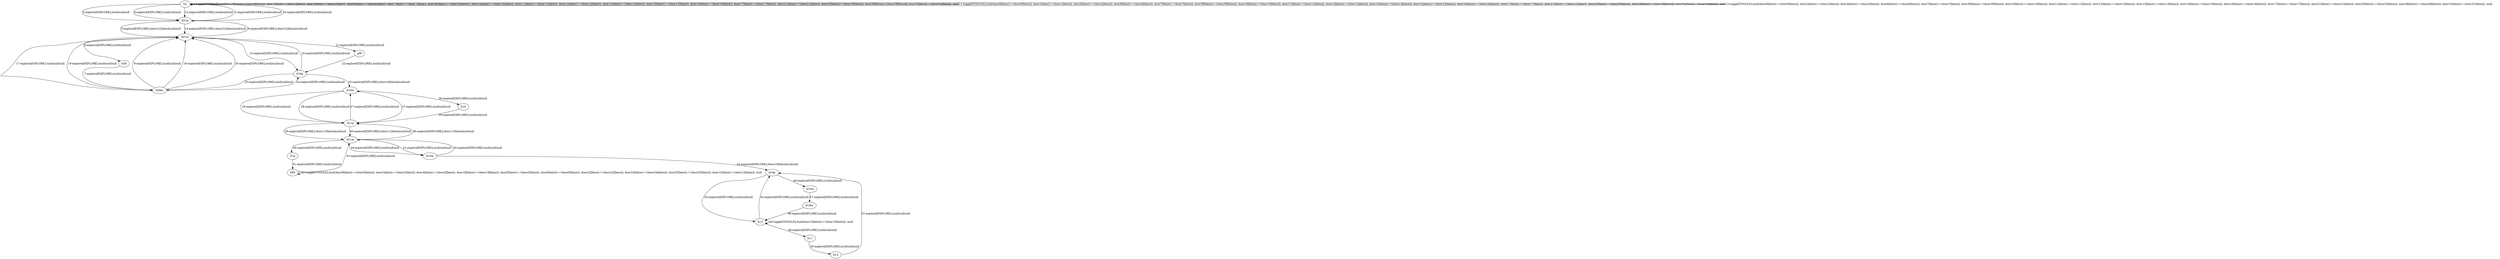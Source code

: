 # Total number of goals covered by this test: 1
# b12 --> d10p

digraph g {
"b2" -> "b2" [label = "1-toggle[TOGGLE];/null/door0[false]:=!(door0[false]); door1[false]:=!(door1[false]); door2[false]:=!(door2[false]); door6[false]:=!(door6[false]); door7[false]:=!(door7[false]); door39[false]:=!(door39[false]); door10[false]:=!(door10[false]); door11[false]:=!(door11[false]); door12[false]:=!(door12[false]); door13[false]:=!(door13[false]); door15[false]:=!(door15[false]); door16[false]:=!(door16[false]); door17[false]:=!(door17[false]); door21[false]:=!(door21[false]); door25[false]:=!(door25[false]); door28[false]:=!(door28[false]); door31[false]:=!(door31[false]); /null"];
"b2" -> "d21p" [label = "2-explore[EXPLORE];/null/null/null"];
"d21p" -> "b2" [label = "3-explore[EXPLORE];/null/null/null"];
"b2" -> "d21p" [label = "4-explore[EXPLORE];/null/null/null"];
"d21p" -> "d21m" [label = "5-explore[EXPLORE];/door21[false]/null/null"];
"d21m" -> "b58" [label = "6-explore[EXPLORE];/null/null/null"];
"b58" -> "d28m" [label = "7-explore[EXPLORE];/null/null/null"];
"d28m" -> "d21m" [label = "8-explore[EXPLORE];/null/null/null"];
"d21m" -> "d21p" [label = "9-explore[EXPLORE];/door21[false]/null/null"];
"d21p" -> "b2" [label = "10-explore[EXPLORE];/null/null/null"];
"b2" -> "b2" [label = "11-toggle[TOGGLE];/null/door0[false]:=!(door0[false]); door1[false]:=!(door1[false]); door2[false]:=!(door2[false]); door6[false]:=!(door6[false]); door7[false]:=!(door7[false]); door39[false]:=!(door39[false]); door10[false]:=!(door10[false]); door11[false]:=!(door11[false]); door12[false]:=!(door12[false]); door13[false]:=!(door13[false]); door15[false]:=!(door15[false]); door16[false]:=!(door16[false]); door17[false]:=!(door17[false]); door21[false]:=!(door21[false]); door25[false]:=!(door25[false]); door28[false]:=!(door28[false]); door31[false]:=!(door31[false]); /null"];
"b2" -> "b2" [label = "12-toggle[TOGGLE];/null/door0[false]:=!(door0[false]); door1[false]:=!(door1[false]); door2[false]:=!(door2[false]); door6[false]:=!(door6[false]); door7[false]:=!(door7[false]); door39[false]:=!(door39[false]); door10[false]:=!(door10[false]); door11[false]:=!(door11[false]); door12[false]:=!(door12[false]); door13[false]:=!(door13[false]); door15[false]:=!(door15[false]); door16[false]:=!(door16[false]); door17[false]:=!(door17[false]); door21[false]:=!(door21[false]); door25[false]:=!(door25[false]); door28[false]:=!(door28[false]); door31[false]:=!(door31[false]); /null"];
"b2" -> "d21p" [label = "13-explore[EXPLORE];/null/null/null"];
"d21p" -> "d21m" [label = "14-explore[EXPLORE];/door21[false]/null/null"];
"d21m" -> "d16p" [label = "15-explore[EXPLORE];/null/null/null"];
"d16p" -> "d21m" [label = "16-explore[EXPLORE];/null/null/null"];
"d21m" -> "d28m" [label = "17-explore[EXPLORE];/null/null/null"];
"d28m" -> "d21m" [label = "18-explore[EXPLORE];/null/null/null"];
"d21m" -> "d28m" [label = "19-explore[EXPLORE];/null/null/null"];
"d28m" -> "d21m" [label = "20-explore[EXPLORE];/null/null/null"];
"d21m" -> "gf9" [label = "21-explore[EXPLORE];/null/null/null"];
"gf9" -> "d16p" [label = "22-explore[EXPLORE];/null/null/null"];
"d16p" -> "d28m" [label = "23-explore[EXPLORE];/null/null/null"];
"d28m" -> "d16p" [label = "24-explore[EXPLORE];/null/null/null"];
"d16p" -> "d16m" [label = "25-explore[EXPLORE];/door16[false]/null/null"];
"d16m" -> "d11p" [label = "26-explore[EXPLORE];/null/null/null"];
"d11p" -> "d16m" [label = "27-explore[EXPLORE];/null/null/null"];
"d16m" -> "d11p" [label = "28-explore[EXPLORE];/null/null/null"];
"d11p" -> "d11m" [label = "29-explore[EXPLORE];/door11[false]/null/null"];
"d11m" -> "d7p" [label = "30-explore[EXPLORE];/null/null/null"];
"d7p" -> "b95" [label = "31-explore[EXPLORE];/null/null/null"];
"b95" -> "b95" [label = "32-toggle[TOGGLE];/null/door0[false]:=!(door0[false]); door1[false]:=!(door1[false]); door2[false]:=!(door2[false]); door18[false]:=!(door18[false]); door5[false]:=!(door5[false]); door6[false]:=!(door6[false]); door22[false]:=!(door22[false]); door24[false]:=!(door24[false]); door25[false]:=!(door25[false]); door12[false]:=!(door12[false]); /null"];
"b95" -> "d11m" [label = "33-explore[EXPLORE];/null/null/null"];
"d11m" -> "d10m" [label = "34-explore[EXPLORE];/null/null/null"];
"d10m" -> "d11m" [label = "35-explore[EXPLORE];/null/null/null"];
"d11m" -> "d11p" [label = "36-explore[EXPLORE];/door11[false]/null/null"];
"d11p" -> "d16m" [label = "37-explore[EXPLORE];/null/null/null"];
"d16m" -> "b19" [label = "38-explore[EXPLORE];/null/null/null"];
"b19" -> "d11p" [label = "39-explore[EXPLORE];/null/null/null"];
"d11p" -> "d11m" [label = "40-explore[EXPLORE];/door11[false]/null/null"];
"d11m" -> "d10m" [label = "41-explore[EXPLORE];/null/null/null"];
"d10m" -> "d10p" [label = "42-explore[EXPLORE];/door10[false]/null/null"];
"d10p" -> "b13" [label = "43-explore[EXPLORE];/null/null/null"];
"b13" -> "b13" [label = "44-toggle[TOGGLE];/null/door15[false]:=!(door15[false]); /null"];
"b13" -> "d10p" [label = "45-explore[EXPLORE];/null/null/null"];
"d10p" -> "d15m" [label = "46-explore[EXPLORE];/null/null/null"];
"d15m" -> "d19m" [label = "47-explore[EXPLORE];/null/null/null"];
"d19m" -> "b13" [label = "48-explore[EXPLORE];/null/null/null"];
"b13" -> "b11" [label = "49-explore[EXPLORE];/null/null/null"];
"b11" -> "b12" [label = "50-explore[EXPLORE];/null/null/null"];
"b12" -> "d10p" [label = "51-explore[EXPLORE];/null/null/null"];
}